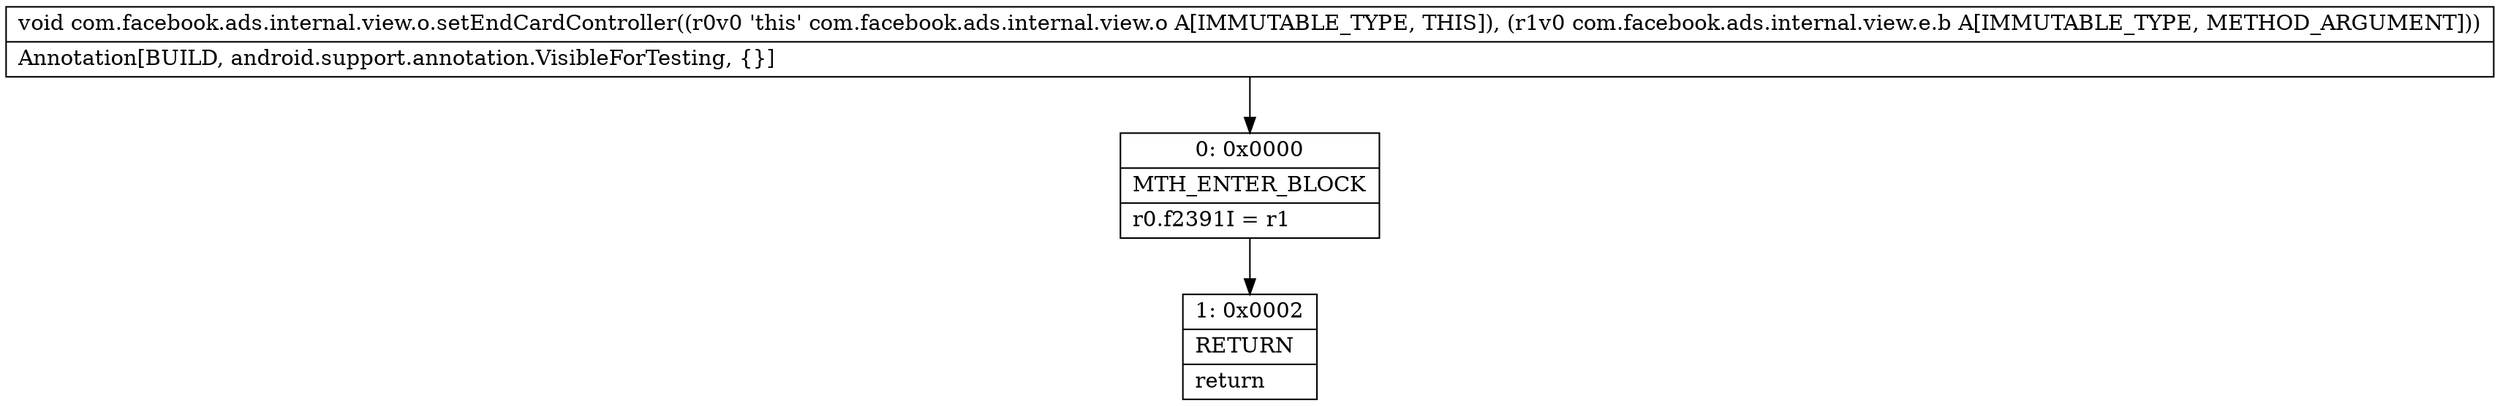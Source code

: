 digraph "CFG forcom.facebook.ads.internal.view.o.setEndCardController(Lcom\/facebook\/ads\/internal\/view\/e\/b;)V" {
Node_0 [shape=record,label="{0\:\ 0x0000|MTH_ENTER_BLOCK\l|r0.f2391I = r1\l}"];
Node_1 [shape=record,label="{1\:\ 0x0002|RETURN\l|return\l}"];
MethodNode[shape=record,label="{void com.facebook.ads.internal.view.o.setEndCardController((r0v0 'this' com.facebook.ads.internal.view.o A[IMMUTABLE_TYPE, THIS]), (r1v0 com.facebook.ads.internal.view.e.b A[IMMUTABLE_TYPE, METHOD_ARGUMENT]))  | Annotation[BUILD, android.support.annotation.VisibleForTesting, \{\}]\l}"];
MethodNode -> Node_0;
Node_0 -> Node_1;
}

